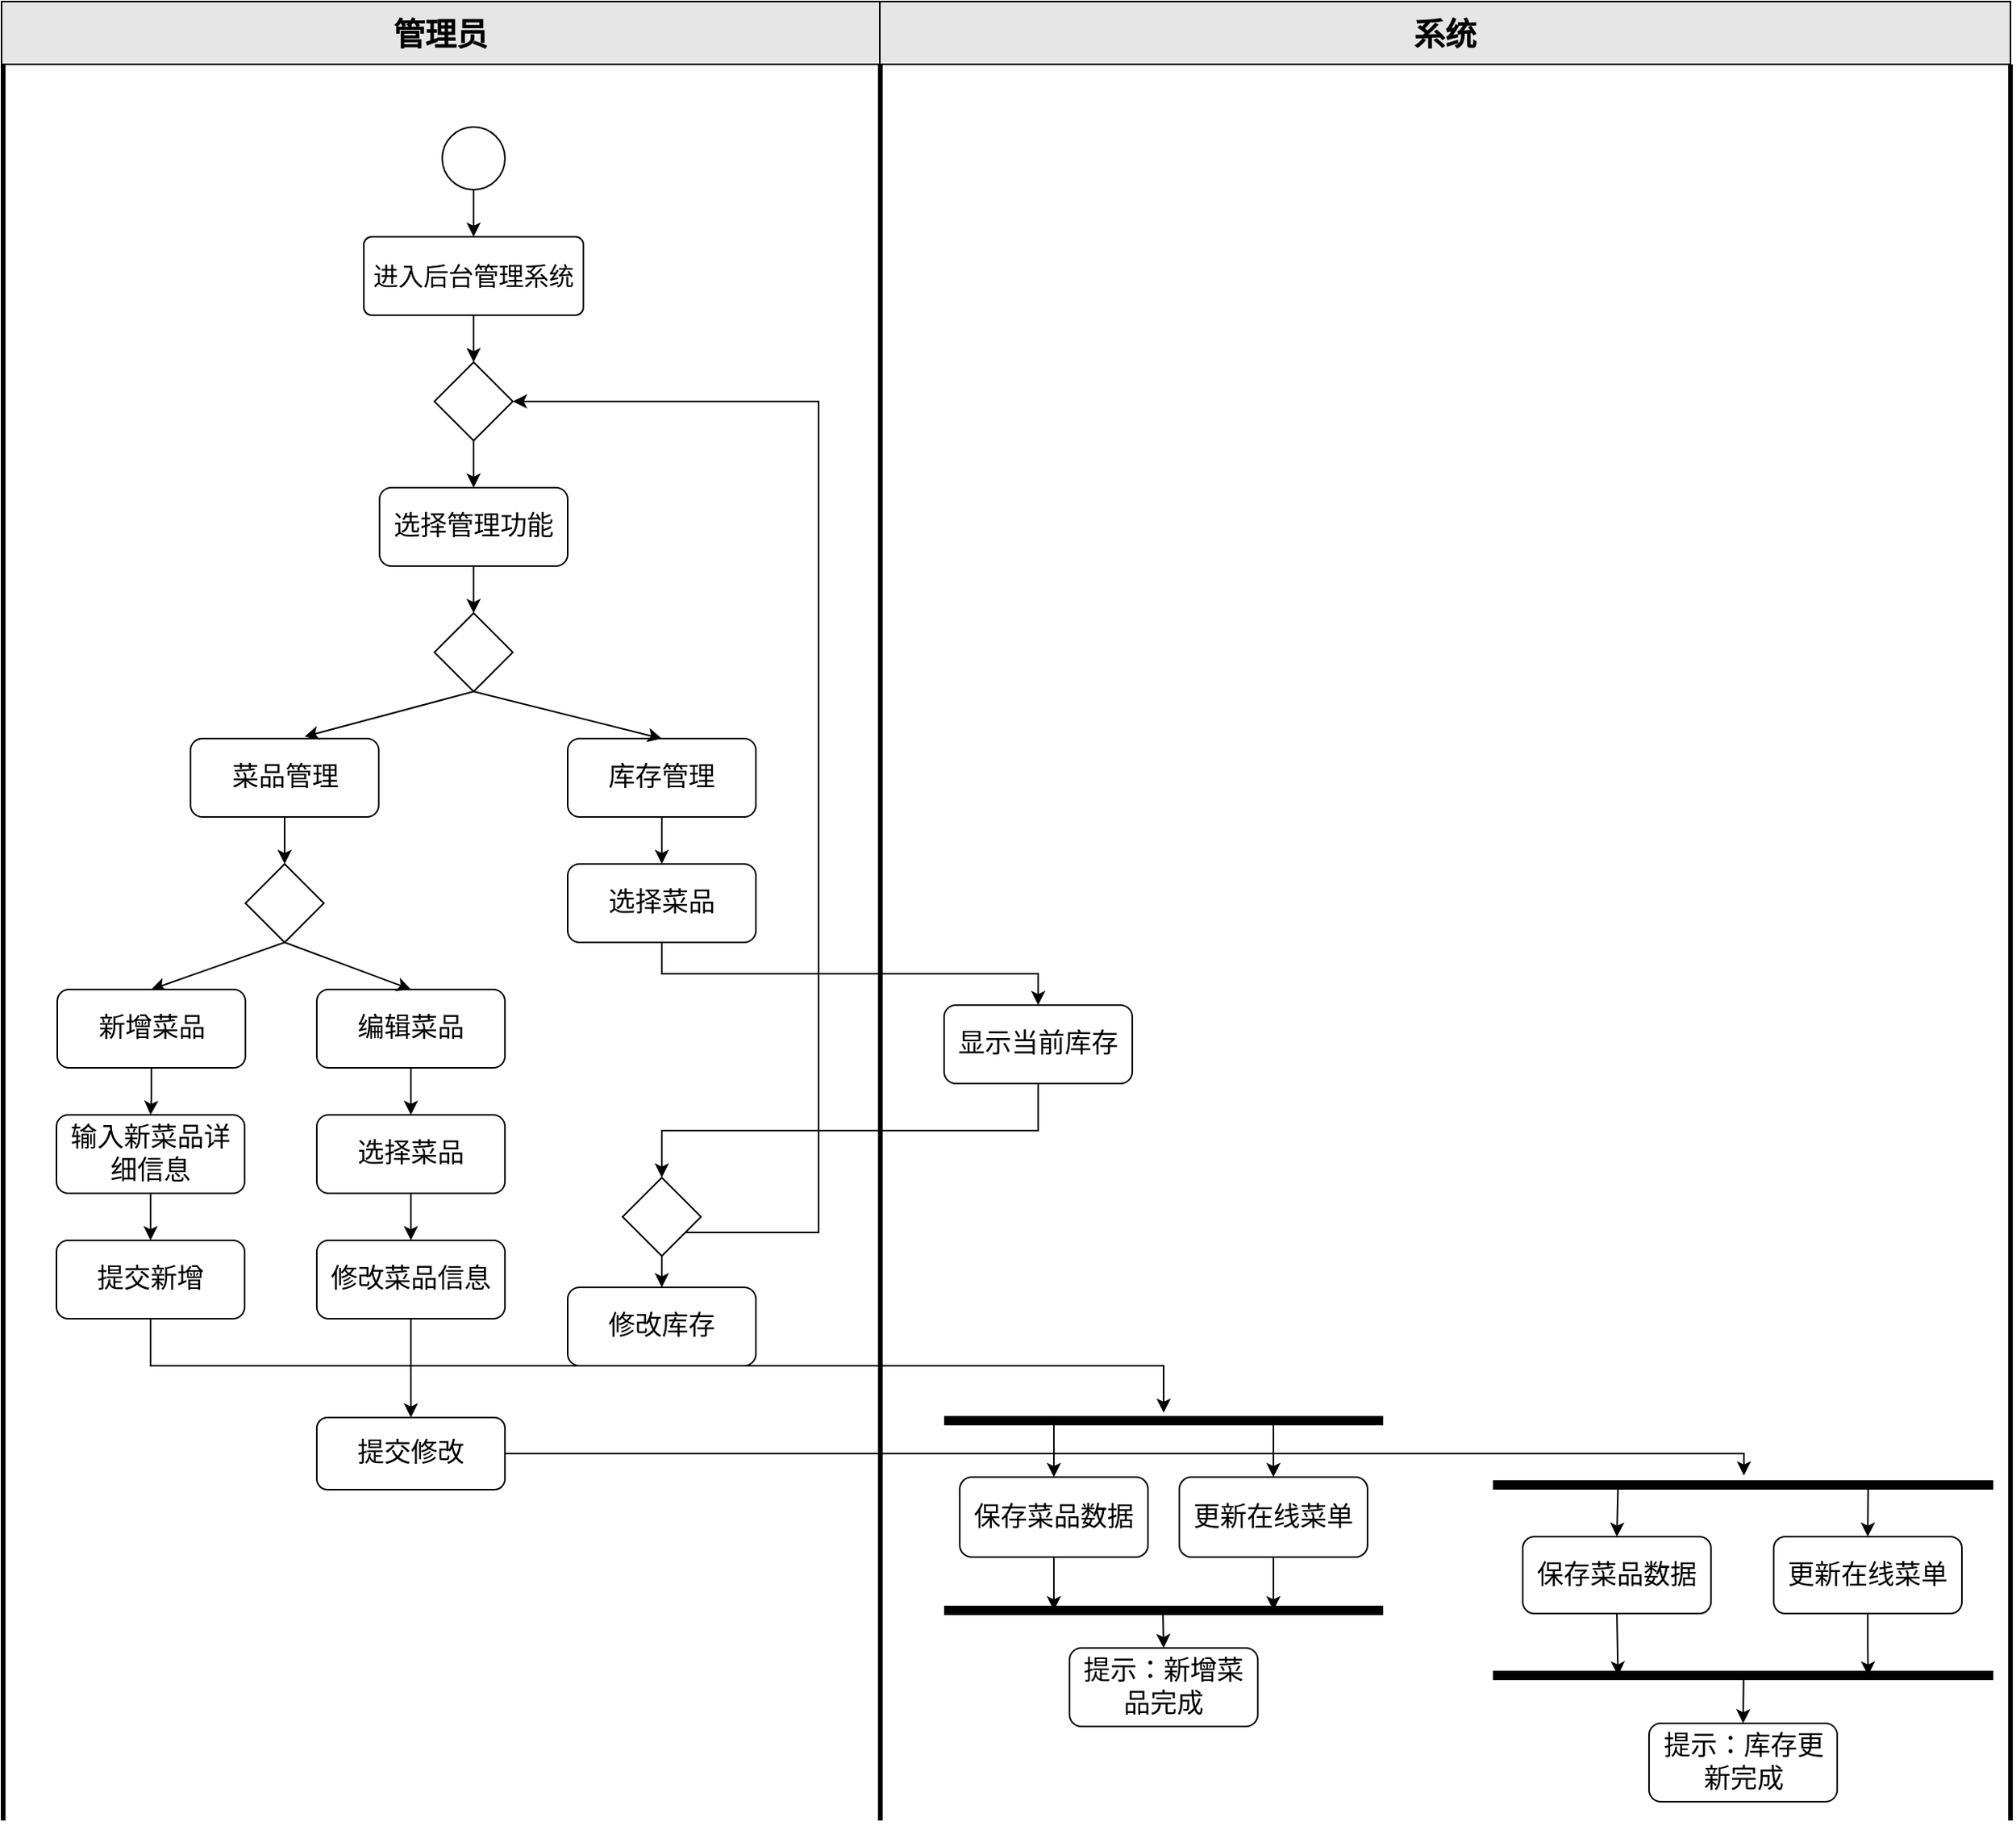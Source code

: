 <mxfile version="27.0.5">
  <diagram name="第 1 页" id="OfFDXcEh4mvgwOR_4sZM">
    <mxGraphModel dx="3284" dy="1823" grid="1" gridSize="10" guides="1" tooltips="1" connect="1" arrows="1" fold="1" page="1" pageScale="1" pageWidth="827" pageHeight="1169" math="0" shadow="0">
      <root>
        <mxCell id="0" />
        <mxCell id="1" parent="0" />
        <mxCell id="ZkD1P1Wt4bG5LlNcU552-23" style="edgeStyle=orthogonalEdgeStyle;rounded=0;orthogonalLoop=1;jettySize=auto;html=1;exitX=0.5;exitY=1;exitDx=0;exitDy=0;labelBackgroundColor=none;fontColor=default;" parent="1" source="jzol34q8vQIkxrYHAkH4-21" target="wrpRZbD9yLnscSps5DgX-5" edge="1">
          <mxGeometry relative="1" as="geometry" />
        </mxCell>
        <mxCell id="ZkD1P1Wt4bG5LlNcU552-22" style="edgeStyle=orthogonalEdgeStyle;rounded=0;orthogonalLoop=1;jettySize=auto;html=1;exitX=0.5;exitY=1;exitDx=0;exitDy=0;entryX=0.5;entryY=0;entryDx=0;entryDy=0;labelBackgroundColor=none;fontColor=default;" parent="1" source="wrpRZbD9yLnscSps5DgX-1" target="ZkD1P1Wt4bG5LlNcU552-5" edge="1">
          <mxGeometry relative="1" as="geometry" />
        </mxCell>
        <mxCell id="ZkD1P1Wt4bG5LlNcU552-24" style="edgeStyle=orthogonalEdgeStyle;rounded=0;orthogonalLoop=1;jettySize=auto;html=1;exitX=0.5;exitY=1;exitDx=0;exitDy=0;entryX=0.5;entryY=0;entryDx=0;entryDy=0;labelBackgroundColor=none;fontColor=default;" parent="1" source="wrpRZbD9yLnscSps5DgX-5" target="ZkD1P1Wt4bG5LlNcU552-4" edge="1">
          <mxGeometry relative="1" as="geometry" />
        </mxCell>
        <mxCell id="wrpRZbD9yLnscSps5DgX-5" value="输入新菜品详细信息" style="rounded=1;whiteSpace=wrap;html=1;fontSize=17;fontFamily=黑体;labelBackgroundColor=none;" parent="1" vertex="1">
          <mxGeometry x="-46" y="790" width="120" height="50" as="geometry" />
        </mxCell>
        <mxCell id="ZkD1P1Wt4bG5LlNcU552-37" style="edgeStyle=orthogonalEdgeStyle;rounded=0;orthogonalLoop=1;jettySize=auto;html=1;exitX=0.5;exitY=1;exitDx=0;exitDy=0;labelBackgroundColor=none;fontColor=default;" parent="1" source="ZkD1P1Wt4bG5LlNcU552-4" target="ZkD1P1Wt4bG5LlNcU552-36" edge="1">
          <mxGeometry relative="1" as="geometry" />
        </mxCell>
        <mxCell id="ZkD1P1Wt4bG5LlNcU552-4" value="提交新增" style="rounded=1;whiteSpace=wrap;html=1;fontSize=17;fontFamily=黑体;labelBackgroundColor=none;" parent="1" vertex="1">
          <mxGeometry x="-46" y="870" width="120" height="50" as="geometry" />
        </mxCell>
        <mxCell id="ZkD1P1Wt4bG5LlNcU552-25" style="edgeStyle=orthogonalEdgeStyle;rounded=0;orthogonalLoop=1;jettySize=auto;html=1;exitX=0.5;exitY=1;exitDx=0;exitDy=0;labelBackgroundColor=none;fontColor=default;" parent="1" source="ZkD1P1Wt4bG5LlNcU552-5" target="ZkD1P1Wt4bG5LlNcU552-6" edge="1">
          <mxGeometry relative="1" as="geometry" />
        </mxCell>
        <mxCell id="ZkD1P1Wt4bG5LlNcU552-5" value="选择菜品" style="rounded=1;whiteSpace=wrap;html=1;fontSize=17;fontFamily=黑体;labelBackgroundColor=none;" parent="1" vertex="1">
          <mxGeometry x="120" y="790" width="120" height="50" as="geometry" />
        </mxCell>
        <mxCell id="ZkD1P1Wt4bG5LlNcU552-26" style="edgeStyle=orthogonalEdgeStyle;rounded=0;orthogonalLoop=1;jettySize=auto;html=1;exitX=0.5;exitY=1;exitDx=0;exitDy=0;entryX=0.5;entryY=0;entryDx=0;entryDy=0;labelBackgroundColor=none;fontColor=default;" parent="1" source="ZkD1P1Wt4bG5LlNcU552-6" target="ZkD1P1Wt4bG5LlNcU552-7" edge="1">
          <mxGeometry relative="1" as="geometry" />
        </mxCell>
        <mxCell id="ZkD1P1Wt4bG5LlNcU552-6" value="修改菜品信息" style="rounded=1;whiteSpace=wrap;html=1;fontSize=17;fontFamily=黑体;labelBackgroundColor=none;" parent="1" vertex="1">
          <mxGeometry x="120" y="870" width="120" height="50" as="geometry" />
        </mxCell>
        <mxCell id="ZkD1P1Wt4bG5LlNcU552-7" value="提交修改" style="rounded=1;whiteSpace=wrap;html=1;fontSize=17;fontFamily=黑体;labelBackgroundColor=none;" parent="1" vertex="1">
          <mxGeometry x="120" y="983" width="120" height="46" as="geometry" />
        </mxCell>
        <mxCell id="ZkD1P1Wt4bG5LlNcU552-16" style="edgeStyle=orthogonalEdgeStyle;rounded=0;orthogonalLoop=1;jettySize=auto;html=1;exitX=0.5;exitY=1;exitDx=0;exitDy=0;labelBackgroundColor=none;fontColor=default;" parent="1" source="ZkD1P1Wt4bG5LlNcU552-8" target="ZkD1P1Wt4bG5LlNcU552-14" edge="1">
          <mxGeometry relative="1" as="geometry" />
        </mxCell>
        <mxCell id="ZkD1P1Wt4bG5LlNcU552-8" value="选择菜品" style="rounded=1;whiteSpace=wrap;html=1;fontSize=17;fontFamily=黑体;labelBackgroundColor=none;" parent="1" vertex="1">
          <mxGeometry x="280" y="630" width="120" height="50" as="geometry" />
        </mxCell>
        <mxCell id="ZkD1P1Wt4bG5LlNcU552-80" style="edgeStyle=orthogonalEdgeStyle;rounded=0;orthogonalLoop=1;jettySize=auto;html=1;exitX=0.5;exitY=1;exitDx=0;exitDy=0;labelBackgroundColor=none;fontColor=default;" parent="1" source="ZkD1P1Wt4bG5LlNcU552-14" target="ZkD1P1Wt4bG5LlNcU552-15" edge="1">
          <mxGeometry relative="1" as="geometry" />
        </mxCell>
        <mxCell id="ZkD1P1Wt4bG5LlNcU552-14" value="显示当前库存" style="rounded=1;whiteSpace=wrap;html=1;fontSize=17;fontFamily=黑体;labelBackgroundColor=none;" parent="1" vertex="1">
          <mxGeometry x="520" y="720" width="120" height="50" as="geometry" />
        </mxCell>
        <mxCell id="ZkD1P1Wt4bG5LlNcU552-81" style="edgeStyle=orthogonalEdgeStyle;rounded=0;orthogonalLoop=1;jettySize=auto;html=1;entryX=0.5;entryY=0;entryDx=0;entryDy=0;labelBackgroundColor=none;fontColor=default;" parent="1" source="ZkD1P1Wt4bG5LlNcU552-15" target="ZkD1P1Wt4bG5LlNcU552-18" edge="1">
          <mxGeometry relative="1" as="geometry" />
        </mxCell>
        <mxCell id="ZkD1P1Wt4bG5LlNcU552-82" style="edgeStyle=orthogonalEdgeStyle;rounded=0;orthogonalLoop=1;jettySize=auto;html=1;entryX=1;entryY=0.5;entryDx=0;entryDy=0;labelBackgroundColor=none;fontColor=default;" parent="1" source="ZkD1P1Wt4bG5LlNcU552-15" target="ZkD1P1Wt4bG5LlNcU552-1" edge="1">
          <mxGeometry relative="1" as="geometry">
            <Array as="points">
              <mxPoint x="440" y="865" />
              <mxPoint x="440" y="335" />
            </Array>
          </mxGeometry>
        </mxCell>
        <mxCell id="ZkD1P1Wt4bG5LlNcU552-15" value="" style="rhombus;whiteSpace=wrap;html=1;labelBackgroundColor=none;" parent="1" vertex="1">
          <mxGeometry x="315" y="830" width="50" height="50" as="geometry" />
        </mxCell>
        <mxCell id="ZkD1P1Wt4bG5LlNcU552-18" value="修改库存" style="rounded=1;whiteSpace=wrap;html=1;fontSize=17;fontFamily=黑体;labelBackgroundColor=none;" parent="1" vertex="1">
          <mxGeometry x="280" y="900" width="120" height="50" as="geometry" />
        </mxCell>
        <mxCell id="ZkD1P1Wt4bG5LlNcU552-40" style="edgeStyle=orthogonalEdgeStyle;rounded=0;orthogonalLoop=1;jettySize=auto;html=1;exitX=0.75;exitY=0.5;exitDx=0;exitDy=0;exitPerimeter=0;entryX=0.5;entryY=0;entryDx=0;entryDy=0;labelBackgroundColor=none;fontColor=default;" parent="1" source="ZkD1P1Wt4bG5LlNcU552-30" target="ZkD1P1Wt4bG5LlNcU552-35" edge="1">
          <mxGeometry relative="1" as="geometry" />
        </mxCell>
        <mxCell id="ZkD1P1Wt4bG5LlNcU552-41" style="edgeStyle=orthogonalEdgeStyle;rounded=0;orthogonalLoop=1;jettySize=auto;html=1;exitX=0.25;exitY=0.5;exitDx=0;exitDy=0;exitPerimeter=0;entryX=0.5;entryY=0;entryDx=0;entryDy=0;labelBackgroundColor=none;fontColor=default;" parent="1" source="ZkD1P1Wt4bG5LlNcU552-30" target="ZkD1P1Wt4bG5LlNcU552-34" edge="1">
          <mxGeometry relative="1" as="geometry" />
        </mxCell>
        <mxCell id="ZkD1P1Wt4bG5LlNcU552-30" value="" style="shape=line;html=1;strokeWidth=6;labelBackgroundColor=none;" parent="1" vertex="1">
          <mxGeometry x="870" y="1021" width="319" height="10" as="geometry" />
        </mxCell>
        <mxCell id="ZkD1P1Wt4bG5LlNcU552-34" value="保存菜品数据" style="rounded=1;whiteSpace=wrap;html=1;fontFamily=黑体;fontSize=17;labelBackgroundColor=none;" parent="1" vertex="1">
          <mxGeometry x="889" y="1059" width="120" height="49" as="geometry" />
        </mxCell>
        <mxCell id="ZkD1P1Wt4bG5LlNcU552-35" value="更新在线菜单" style="rounded=1;whiteSpace=wrap;html=1;fontSize=17;fontFamily=黑体;labelBackgroundColor=none;" parent="1" vertex="1">
          <mxGeometry x="1049" y="1059" width="120" height="49" as="geometry" />
        </mxCell>
        <mxCell id="ZkD1P1Wt4bG5LlNcU552-44" style="edgeStyle=orthogonalEdgeStyle;rounded=0;orthogonalLoop=1;jettySize=auto;html=1;exitX=0.25;exitY=0.5;exitDx=0;exitDy=0;exitPerimeter=0;labelBackgroundColor=none;fontColor=default;" parent="1" source="ZkD1P1Wt4bG5LlNcU552-36" target="ZkD1P1Wt4bG5LlNcU552-42" edge="1">
          <mxGeometry relative="1" as="geometry" />
        </mxCell>
        <mxCell id="ZkD1P1Wt4bG5LlNcU552-45" style="edgeStyle=orthogonalEdgeStyle;rounded=0;orthogonalLoop=1;jettySize=auto;html=1;exitX=0.75;exitY=0.5;exitDx=0;exitDy=0;exitPerimeter=0;entryX=0.5;entryY=0;entryDx=0;entryDy=0;labelBackgroundColor=none;fontColor=default;" parent="1" source="ZkD1P1Wt4bG5LlNcU552-36" target="ZkD1P1Wt4bG5LlNcU552-43" edge="1">
          <mxGeometry relative="1" as="geometry">
            <mxPoint x="710" y="1090" as="targetPoint" />
          </mxGeometry>
        </mxCell>
        <mxCell id="ZkD1P1Wt4bG5LlNcU552-36" value="" style="shape=line;html=1;strokeWidth=6;labelBackgroundColor=none;" parent="1" vertex="1">
          <mxGeometry x="520" y="980" width="280" height="10" as="geometry" />
        </mxCell>
        <mxCell id="ZkD1P1Wt4bG5LlNcU552-42" value="保存菜品数据" style="rounded=1;whiteSpace=wrap;html=1;fontSize=17;fontFamily=黑体;labelBackgroundColor=none;" parent="1" vertex="1">
          <mxGeometry x="530" y="1021" width="120" height="51" as="geometry" />
        </mxCell>
        <mxCell id="ZkD1P1Wt4bG5LlNcU552-43" value="更新在线菜单" style="rounded=1;whiteSpace=wrap;html=1;fontSize=17;fontFamily=黑体;labelBackgroundColor=none;" parent="1" vertex="1">
          <mxGeometry x="670" y="1021" width="120" height="51" as="geometry" />
        </mxCell>
        <mxCell id="ZkD1P1Wt4bG5LlNcU552-50" style="edgeStyle=orthogonalEdgeStyle;rounded=0;orthogonalLoop=1;jettySize=auto;html=1;entryX=0.5;entryY=0;entryDx=0;entryDy=0;exitX=0.498;exitY=0.212;exitDx=0;exitDy=0;exitPerimeter=0;labelBackgroundColor=none;fontColor=default;" parent="1" source="ZkD1P1Wt4bG5LlNcU552-46" target="ZkD1P1Wt4bG5LlNcU552-49" edge="1">
          <mxGeometry relative="1" as="geometry" />
        </mxCell>
        <mxCell id="ZkD1P1Wt4bG5LlNcU552-46" value="" style="shape=line;html=1;strokeWidth=6;labelBackgroundColor=none;" parent="1" vertex="1">
          <mxGeometry x="520" y="1101" width="280" height="10" as="geometry" />
        </mxCell>
        <mxCell id="ZkD1P1Wt4bG5LlNcU552-47" style="edgeStyle=orthogonalEdgeStyle;rounded=0;orthogonalLoop=1;jettySize=auto;html=1;exitX=0.5;exitY=1;exitDx=0;exitDy=0;entryX=0.25;entryY=0.5;entryDx=0;entryDy=0;entryPerimeter=0;labelBackgroundColor=none;fontColor=default;" parent="1" source="ZkD1P1Wt4bG5LlNcU552-42" target="ZkD1P1Wt4bG5LlNcU552-46" edge="1">
          <mxGeometry relative="1" as="geometry" />
        </mxCell>
        <mxCell id="ZkD1P1Wt4bG5LlNcU552-48" style="edgeStyle=orthogonalEdgeStyle;rounded=0;orthogonalLoop=1;jettySize=auto;html=1;exitX=0.5;exitY=1;exitDx=0;exitDy=0;entryX=0.75;entryY=0.5;entryDx=0;entryDy=0;entryPerimeter=0;labelBackgroundColor=none;fontColor=default;" parent="1" source="ZkD1P1Wt4bG5LlNcU552-43" target="ZkD1P1Wt4bG5LlNcU552-46" edge="1">
          <mxGeometry relative="1" as="geometry">
            <mxPoint x="710" y="1101" as="sourcePoint" />
          </mxGeometry>
        </mxCell>
        <mxCell id="ZkD1P1Wt4bG5LlNcU552-49" value="提示：新增菜品完成" style="rounded=1;whiteSpace=wrap;html=1;fontSize=17;fontFamily=黑体;labelBackgroundColor=none;" parent="1" vertex="1">
          <mxGeometry x="600" y="1130" width="120" height="50" as="geometry" />
        </mxCell>
        <mxCell id="ZkD1P1Wt4bG5LlNcU552-51" value="提示：库存更新&lt;span style=&quot;background-color: transparent; color: light-dark(rgb(0, 0, 0), rgb(255, 255, 255));&quot;&gt;完成&lt;/span&gt;" style="rounded=1;whiteSpace=wrap;html=1;fontSize=17;fontFamily=黑体;labelBackgroundColor=none;" parent="1" vertex="1">
          <mxGeometry x="969.5" y="1178" width="120" height="50" as="geometry" />
        </mxCell>
        <mxCell id="ZkD1P1Wt4bG5LlNcU552-77" style="edgeStyle=orthogonalEdgeStyle;rounded=0;orthogonalLoop=1;jettySize=auto;html=1;entryX=0.5;entryY=0;entryDx=0;entryDy=0;labelBackgroundColor=none;fontColor=default;" parent="1" source="jzol34q8vQIkxrYHAkH4-4" target="ZkD1P1Wt4bG5LlNcU552-1" edge="1">
          <mxGeometry relative="1" as="geometry" />
        </mxCell>
        <mxCell id="jzol34q8vQIkxrYHAkH4-4" value="&lt;font style=&quot;vertical-align: inherit;&quot;&gt;&lt;font style=&quot;vertical-align: inherit; font-size: 16px;&quot;&gt;进入后台管理系统&lt;/font&gt;&lt;/font&gt;" style="html=1;align=center;verticalAlign=middle;rounded=1;absoluteArcSize=1;arcSize=10;dashed=0;whiteSpace=wrap;labelBackgroundColor=none;" parent="1" vertex="1">
          <mxGeometry x="150" y="230" width="140" height="50" as="geometry" />
        </mxCell>
        <mxCell id="ZkD1P1Wt4bG5LlNcU552-1" value="" style="rhombus;whiteSpace=wrap;html=1;labelBackgroundColor=none;" parent="1" vertex="1">
          <mxGeometry x="195" y="310" width="50" height="50" as="geometry" />
        </mxCell>
        <mxCell id="ZkD1P1Wt4bG5LlNcU552-73" style="edgeStyle=orthogonalEdgeStyle;rounded=0;orthogonalLoop=1;jettySize=auto;html=1;exitX=0.5;exitY=1;exitDx=0;exitDy=0;labelBackgroundColor=none;fontColor=default;" parent="1" source="jzol34q8vQIkxrYHAkH4-8" target="jzol34q8vQIkxrYHAkH4-11" edge="1">
          <mxGeometry relative="1" as="geometry" />
        </mxCell>
        <mxCell id="jzol34q8vQIkxrYHAkH4-8" value="&lt;font face=&quot;黑体&quot; style=&quot;font-size: 17px;&quot;&gt;选择管理功能&lt;/font&gt;" style="rounded=1;whiteSpace=wrap;html=1;labelBackgroundColor=none;" parent="1" vertex="1">
          <mxGeometry x="160" y="390" width="120" height="50" as="geometry" />
        </mxCell>
        <mxCell id="ZkD1P1Wt4bG5LlNcU552-2" style="edgeStyle=orthogonalEdgeStyle;rounded=0;orthogonalLoop=1;jettySize=auto;html=1;entryX=0.5;entryY=0;entryDx=0;entryDy=0;labelBackgroundColor=none;fontColor=default;" parent="1" source="ZkD1P1Wt4bG5LlNcU552-1" target="jzol34q8vQIkxrYHAkH4-8" edge="1">
          <mxGeometry relative="1" as="geometry" />
        </mxCell>
        <mxCell id="jzol34q8vQIkxrYHAkH4-11" value="" style="rhombus;whiteSpace=wrap;html=1;labelBackgroundColor=none;" parent="1" vertex="1">
          <mxGeometry x="195" y="470" width="50" height="50" as="geometry" />
        </mxCell>
        <mxCell id="jzol34q8vQIkxrYHAkH4-13" value="&lt;font style=&quot;vertical-align: inherit;&quot;&gt;&lt;font face=&quot;黑体&quot; style=&quot;vertical-align: inherit; font-size: 17px;&quot;&gt;菜品管理&lt;/font&gt;&lt;/font&gt;" style="rounded=1;whiteSpace=wrap;html=1;labelBackgroundColor=none;" parent="1" vertex="1">
          <mxGeometry x="39.5" y="550" width="120" height="50" as="geometry" />
        </mxCell>
        <mxCell id="jzol34q8vQIkxrYHAkH4-16" style="rounded=0;orthogonalLoop=1;jettySize=auto;html=1;exitX=0.5;exitY=1;exitDx=0;exitDy=0;entryX=0.606;entryY=-0.024;entryDx=0;entryDy=0;entryPerimeter=0;labelBackgroundColor=none;fontColor=default;" parent="1" source="jzol34q8vQIkxrYHAkH4-11" target="jzol34q8vQIkxrYHAkH4-13" edge="1">
          <mxGeometry relative="1" as="geometry" />
        </mxCell>
        <mxCell id="ZkD1P1Wt4bG5LlNcU552-78" style="edgeStyle=orthogonalEdgeStyle;rounded=0;orthogonalLoop=1;jettySize=auto;html=1;entryX=0.5;entryY=0;entryDx=0;entryDy=0;labelBackgroundColor=none;fontColor=default;" parent="1" source="jzol34q8vQIkxrYHAkH4-14" target="ZkD1P1Wt4bG5LlNcU552-8" edge="1">
          <mxGeometry relative="1" as="geometry" />
        </mxCell>
        <mxCell id="jzol34q8vQIkxrYHAkH4-14" value="&lt;font style=&quot;vertical-align: inherit;&quot;&gt;&lt;font style=&quot;vertical-align: inherit;&quot;&gt;&lt;font style=&quot;vertical-align: inherit;&quot;&gt;&lt;font face=&quot;黑体&quot; style=&quot;vertical-align: inherit; font-size: 17px;&quot;&gt;库存管理&lt;/font&gt;&lt;/font&gt;&lt;/font&gt;&lt;/font&gt;" style="rounded=1;whiteSpace=wrap;html=1;labelBackgroundColor=none;" parent="1" vertex="1">
          <mxGeometry x="280" y="550" width="120" height="50" as="geometry" />
        </mxCell>
        <mxCell id="jzol34q8vQIkxrYHAkH4-17" style="rounded=0;orthogonalLoop=1;jettySize=auto;html=1;exitX=0.5;exitY=1;exitDx=0;exitDy=0;entryX=0.5;entryY=0;entryDx=0;entryDy=0;labelBackgroundColor=none;fontColor=default;" parent="1" source="jzol34q8vQIkxrYHAkH4-11" target="jzol34q8vQIkxrYHAkH4-14" edge="1">
          <mxGeometry relative="1" as="geometry" />
        </mxCell>
        <mxCell id="jzol34q8vQIkxrYHAkH4-19" value="" style="rhombus;whiteSpace=wrap;html=1;labelBackgroundColor=none;" parent="1" vertex="1">
          <mxGeometry x="74.5" y="630" width="50" height="50" as="geometry" />
        </mxCell>
        <mxCell id="jzol34q8vQIkxrYHAkH4-20" style="edgeStyle=orthogonalEdgeStyle;rounded=0;orthogonalLoop=1;jettySize=auto;html=1;entryX=0.5;entryY=0;entryDx=0;entryDy=0;labelBackgroundColor=none;fontColor=default;" parent="1" source="jzol34q8vQIkxrYHAkH4-13" target="jzol34q8vQIkxrYHAkH4-19" edge="1">
          <mxGeometry relative="1" as="geometry" />
        </mxCell>
        <mxCell id="wrpRZbD9yLnscSps5DgX-3" style="rounded=0;orthogonalLoop=1;jettySize=auto;html=1;entryX=0.5;entryY=0;entryDx=0;entryDy=0;exitX=0.5;exitY=1;exitDx=0;exitDy=0;labelBackgroundColor=none;fontColor=default;" parent="1" source="jzol34q8vQIkxrYHAkH4-19" target="jzol34q8vQIkxrYHAkH4-21" edge="1">
          <mxGeometry relative="1" as="geometry">
            <mxPoint x="60" y="720" as="targetPoint" />
          </mxGeometry>
        </mxCell>
        <mxCell id="wrpRZbD9yLnscSps5DgX-1" value="编辑&lt;span style=&quot;background-color: transparent; color: light-dark(rgb(0, 0, 0), rgb(255, 255, 255));&quot;&gt;菜品&lt;/span&gt;" style="rounded=1;whiteSpace=wrap;html=1;fontSize=17;fontFamily=黑体;labelBackgroundColor=none;" parent="1" vertex="1">
          <mxGeometry x="120" y="710" width="120" height="50" as="geometry" />
        </mxCell>
        <mxCell id="wrpRZbD9yLnscSps5DgX-2" style="rounded=0;orthogonalLoop=1;jettySize=auto;html=1;exitX=0.5;exitY=1;exitDx=0;exitDy=0;entryX=0.5;entryY=0;entryDx=0;entryDy=0;labelBackgroundColor=none;fontColor=default;" parent="1" source="jzol34q8vQIkxrYHAkH4-19" target="wrpRZbD9yLnscSps5DgX-1" edge="1">
          <mxGeometry relative="1" as="geometry" />
        </mxCell>
        <mxCell id="jzol34q8vQIkxrYHAkH4-21" value="&lt;font style=&quot;font-size: 17px;&quot; face=&quot;黑体&quot;&gt;新增菜品&lt;/font&gt;" style="rounded=1;whiteSpace=wrap;html=1;labelBackgroundColor=none;" parent="1" vertex="1">
          <mxGeometry x="-45.5" y="710" width="120" height="50" as="geometry" />
        </mxCell>
        <mxCell id="ZkD1P1Wt4bG5LlNcU552-75" style="edgeStyle=orthogonalEdgeStyle;rounded=0;orthogonalLoop=1;jettySize=auto;html=1;labelBackgroundColor=none;fontColor=default;" parent="1" source="ZkD1P1Wt4bG5LlNcU552-74" target="jzol34q8vQIkxrYHAkH4-4" edge="1">
          <mxGeometry relative="1" as="geometry" />
        </mxCell>
        <mxCell id="ZkD1P1Wt4bG5LlNcU552-74" value="" style="ellipse;html=1;labelBackgroundColor=none;" parent="1" vertex="1">
          <mxGeometry x="200" y="160" width="40" height="40" as="geometry" />
        </mxCell>
        <mxCell id="ZkD1P1Wt4bG5LlNcU552-83" style="edgeStyle=orthogonalEdgeStyle;rounded=0;orthogonalLoop=1;jettySize=auto;html=1;labelBackgroundColor=none;fontColor=default;" parent="1" source="ZkD1P1Wt4bG5LlNcU552-7" edge="1">
          <mxGeometry relative="1" as="geometry">
            <mxPoint x="1030" y="1020" as="targetPoint" />
            <Array as="points">
              <mxPoint x="1030" y="1006" />
            </Array>
          </mxGeometry>
        </mxCell>
        <mxCell id="ZkD1P1Wt4bG5LlNcU552-88" style="edgeStyle=orthogonalEdgeStyle;rounded=0;orthogonalLoop=1;jettySize=auto;html=1;entryX=0.5;entryY=0;entryDx=0;entryDy=0;exitX=0.501;exitY=0.537;exitDx=0;exitDy=0;exitPerimeter=0;labelBackgroundColor=none;fontColor=default;" parent="1" source="ZkD1P1Wt4bG5LlNcU552-84" target="ZkD1P1Wt4bG5LlNcU552-51" edge="1">
          <mxGeometry relative="1" as="geometry" />
        </mxCell>
        <mxCell id="ZkD1P1Wt4bG5LlNcU552-84" value="" style="shape=line;html=1;strokeWidth=6;labelBackgroundColor=none;" parent="1" vertex="1">
          <mxGeometry x="870" y="1137" width="319" height="21" as="geometry" />
        </mxCell>
        <mxCell id="ZkD1P1Wt4bG5LlNcU552-86" style="edgeStyle=orthogonalEdgeStyle;rounded=0;orthogonalLoop=1;jettySize=auto;html=1;entryX=0.75;entryY=0.5;entryDx=0;entryDy=0;entryPerimeter=0;labelBackgroundColor=none;fontColor=default;" parent="1" source="ZkD1P1Wt4bG5LlNcU552-35" target="ZkD1P1Wt4bG5LlNcU552-84" edge="1">
          <mxGeometry relative="1" as="geometry" />
        </mxCell>
        <mxCell id="ZkD1P1Wt4bG5LlNcU552-87" style="edgeStyle=orthogonalEdgeStyle;rounded=0;orthogonalLoop=1;jettySize=auto;html=1;exitX=0.5;exitY=1;exitDx=0;exitDy=0;entryX=0.25;entryY=0.5;entryDx=0;entryDy=0;entryPerimeter=0;labelBackgroundColor=none;fontColor=default;" parent="1" source="ZkD1P1Wt4bG5LlNcU552-34" target="ZkD1P1Wt4bG5LlNcU552-84" edge="1">
          <mxGeometry relative="1" as="geometry" />
        </mxCell>
        <mxCell id="GrfXblt5mlEnLoXtTGxq-4" value="" style="endArrow=none;html=1;rounded=0;strokeWidth=3;" edge="1" parent="1">
          <mxGeometry width="50" height="50" relative="1" as="geometry">
            <mxPoint x="-80" y="1240" as="sourcePoint" />
            <mxPoint x="-80" y="120" as="targetPoint" />
          </mxGeometry>
        </mxCell>
        <mxCell id="GrfXblt5mlEnLoXtTGxq-5" value="" style="endArrow=none;html=1;rounded=0;strokeWidth=3;" edge="1" parent="1">
          <mxGeometry width="50" height="50" relative="1" as="geometry">
            <mxPoint x="479.33" y="1240" as="sourcePoint" />
            <mxPoint x="479.33" y="120" as="targetPoint" />
          </mxGeometry>
        </mxCell>
        <mxCell id="GrfXblt5mlEnLoXtTGxq-6" value="" style="endArrow=none;html=1;rounded=0;strokeWidth=3;" edge="1" parent="1">
          <mxGeometry width="50" height="50" relative="1" as="geometry">
            <mxPoint x="1200" y="1240" as="sourcePoint" />
            <mxPoint x="1200" y="120" as="targetPoint" />
          </mxGeometry>
        </mxCell>
        <mxCell id="GrfXblt5mlEnLoXtTGxq-7" value="" style="endArrow=none;html=1;rounded=0;" edge="1" parent="1">
          <mxGeometry width="50" height="50" relative="1" as="geometry">
            <mxPoint x="-80" y="120" as="sourcePoint" />
            <mxPoint x="1200" y="120" as="targetPoint" />
          </mxGeometry>
        </mxCell>
        <mxCell id="GrfXblt5mlEnLoXtTGxq-8" value="管理员" style="rounded=0;whiteSpace=wrap;html=1;fontSize=20;fontFamily=黑体;fontStyle=1;fillColor=#E6E6E6;" vertex="1" parent="1">
          <mxGeometry x="-81" y="80" width="560" height="40" as="geometry" />
        </mxCell>
        <mxCell id="GrfXblt5mlEnLoXtTGxq-9" value="系统" style="rounded=0;whiteSpace=wrap;html=1;fontSize=20;fontFamily=黑体;fontStyle=1;fillColor=#E6E6E6;" vertex="1" parent="1">
          <mxGeometry x="479" y="80" width="721" height="40" as="geometry" />
        </mxCell>
      </root>
    </mxGraphModel>
  </diagram>
</mxfile>
